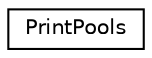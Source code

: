 digraph "Graphical Class Hierarchy"
{
 // LATEX_PDF_SIZE
  edge [fontname="Helvetica",fontsize="10",labelfontname="Helvetica",labelfontsize="10"];
  node [fontname="Helvetica",fontsize="10",shape=record];
  rankdir="LR";
  Node0 [label="PrintPools",height=0.2,width=0.4,color="black", fillcolor="white", style="filled",URL="$classmoja_1_1modules_1_1cbm_1_1PrintPools.html",tooltip=" "];
}
